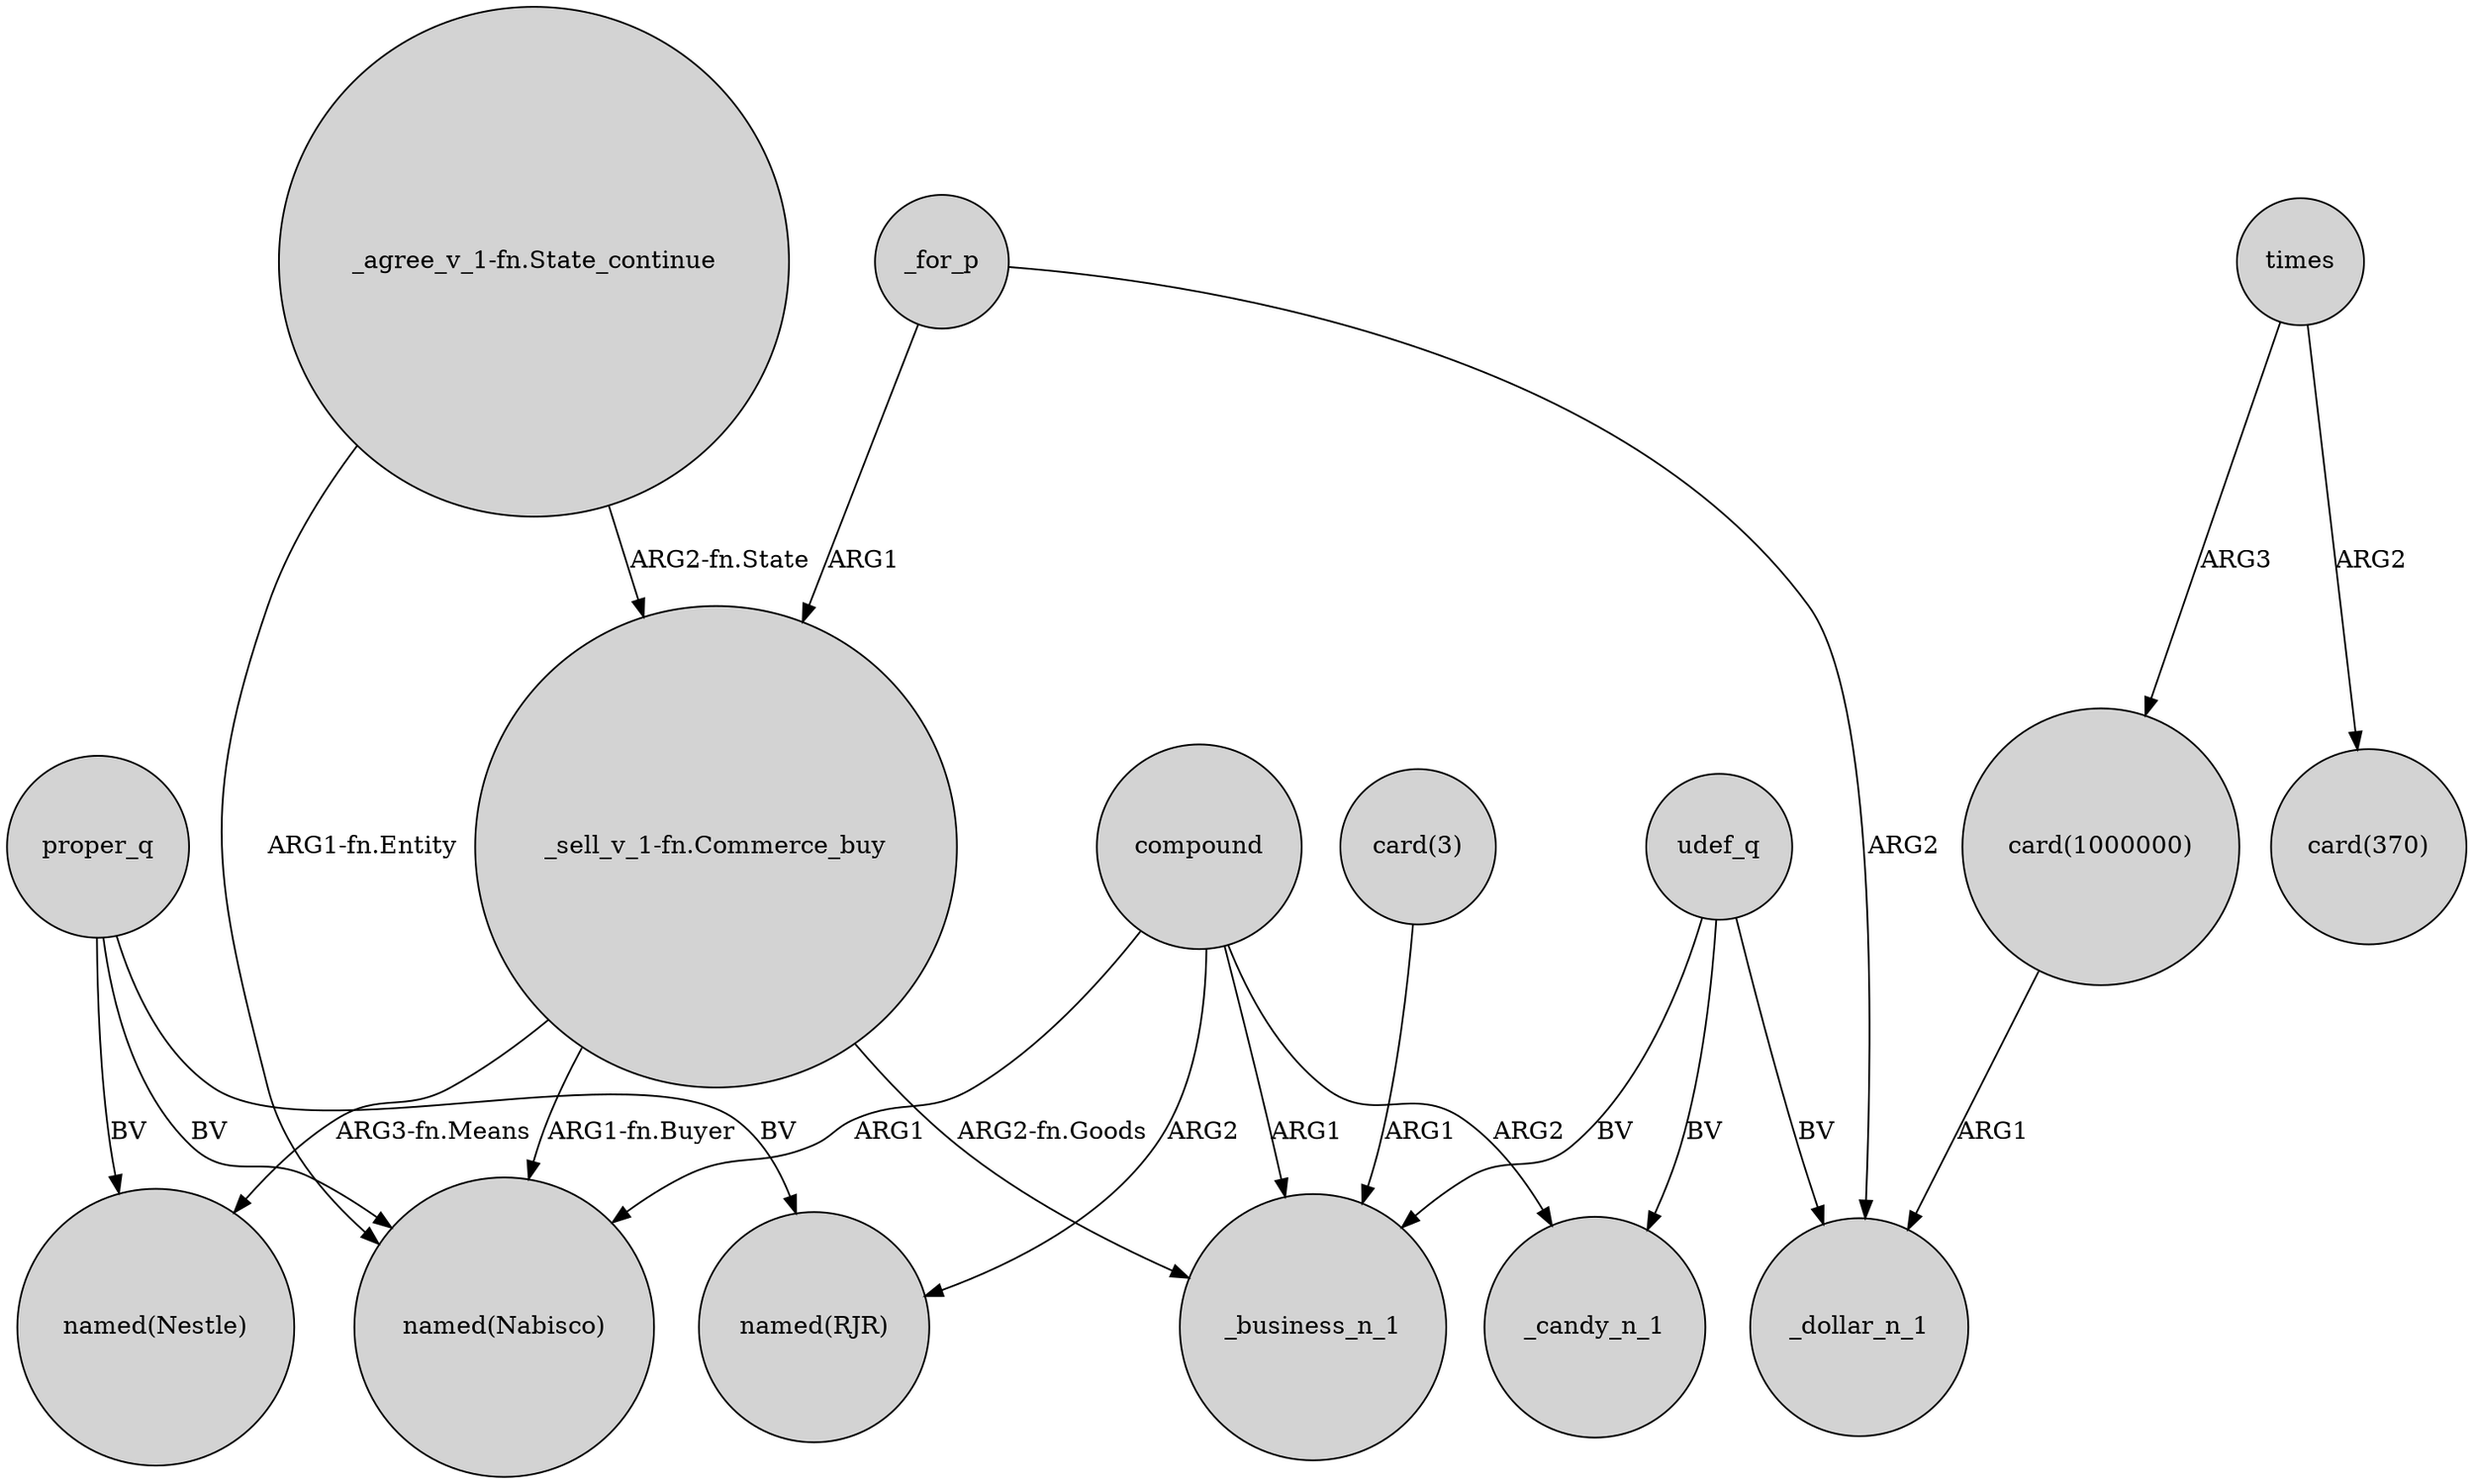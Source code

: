 digraph {
	node [shape=circle style=filled]
	"_sell_v_1-fn.Commerce_buy" -> "named(Nabisco)" [label="ARG1-fn.Buyer"]
	proper_q -> "named(RJR)" [label=BV]
	compound -> _candy_n_1 [label=ARG2]
	times -> "card(1000000)" [label=ARG3]
	times -> "card(370)" [label=ARG2]
	udef_q -> _business_n_1 [label=BV]
	compound -> "named(RJR)" [label=ARG2]
	_for_p -> "_sell_v_1-fn.Commerce_buy" [label=ARG1]
	"_sell_v_1-fn.Commerce_buy" -> _business_n_1 [label="ARG2-fn.Goods"]
	_for_p -> _dollar_n_1 [label=ARG2]
	"_agree_v_1-fn.State_continue" -> "_sell_v_1-fn.Commerce_buy" [label="ARG2-fn.State"]
	udef_q -> _dollar_n_1 [label=BV]
	"card(1000000)" -> _dollar_n_1 [label=ARG1]
	udef_q -> _candy_n_1 [label=BV]
	compound -> "named(Nabisco)" [label=ARG1]
	"_sell_v_1-fn.Commerce_buy" -> "named(Nestle)" [label="ARG3-fn.Means"]
	compound -> _business_n_1 [label=ARG1]
	proper_q -> "named(Nabisco)" [label=BV]
	"_agree_v_1-fn.State_continue" -> "named(Nabisco)" [label="ARG1-fn.Entity"]
	"card(3)" -> _business_n_1 [label=ARG1]
	proper_q -> "named(Nestle)" [label=BV]
}
